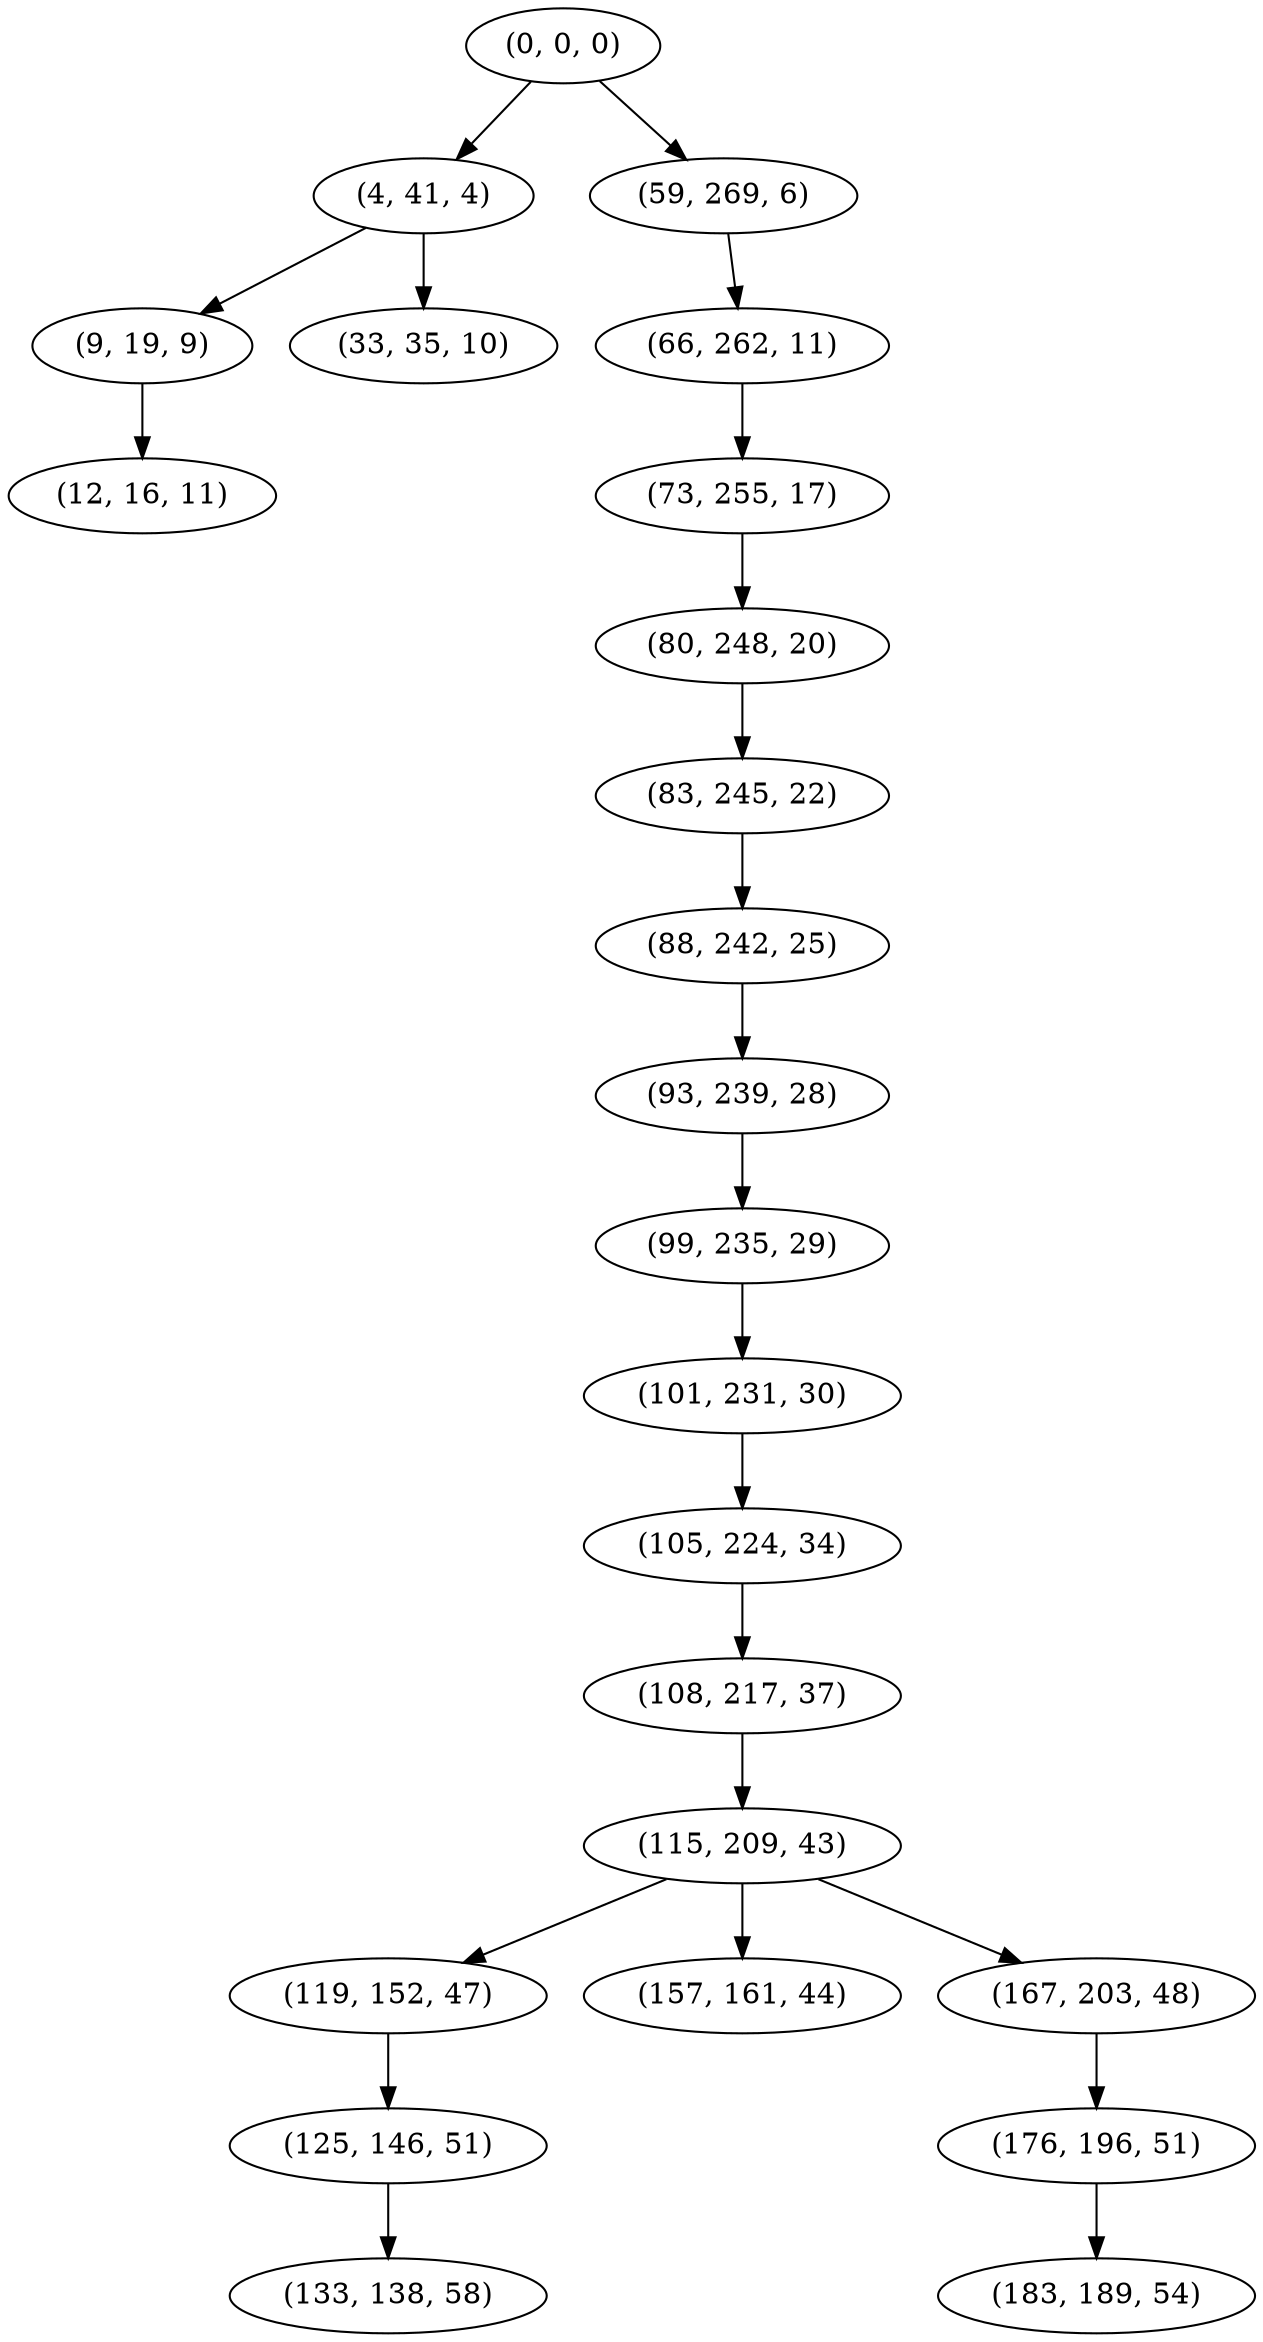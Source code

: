 digraph tree {
    "(0, 0, 0)";
    "(4, 41, 4)";
    "(9, 19, 9)";
    "(12, 16, 11)";
    "(33, 35, 10)";
    "(59, 269, 6)";
    "(66, 262, 11)";
    "(73, 255, 17)";
    "(80, 248, 20)";
    "(83, 245, 22)";
    "(88, 242, 25)";
    "(93, 239, 28)";
    "(99, 235, 29)";
    "(101, 231, 30)";
    "(105, 224, 34)";
    "(108, 217, 37)";
    "(115, 209, 43)";
    "(119, 152, 47)";
    "(125, 146, 51)";
    "(133, 138, 58)";
    "(157, 161, 44)";
    "(167, 203, 48)";
    "(176, 196, 51)";
    "(183, 189, 54)";
    "(0, 0, 0)" -> "(4, 41, 4)";
    "(0, 0, 0)" -> "(59, 269, 6)";
    "(4, 41, 4)" -> "(9, 19, 9)";
    "(4, 41, 4)" -> "(33, 35, 10)";
    "(9, 19, 9)" -> "(12, 16, 11)";
    "(59, 269, 6)" -> "(66, 262, 11)";
    "(66, 262, 11)" -> "(73, 255, 17)";
    "(73, 255, 17)" -> "(80, 248, 20)";
    "(80, 248, 20)" -> "(83, 245, 22)";
    "(83, 245, 22)" -> "(88, 242, 25)";
    "(88, 242, 25)" -> "(93, 239, 28)";
    "(93, 239, 28)" -> "(99, 235, 29)";
    "(99, 235, 29)" -> "(101, 231, 30)";
    "(101, 231, 30)" -> "(105, 224, 34)";
    "(105, 224, 34)" -> "(108, 217, 37)";
    "(108, 217, 37)" -> "(115, 209, 43)";
    "(115, 209, 43)" -> "(119, 152, 47)";
    "(115, 209, 43)" -> "(157, 161, 44)";
    "(115, 209, 43)" -> "(167, 203, 48)";
    "(119, 152, 47)" -> "(125, 146, 51)";
    "(125, 146, 51)" -> "(133, 138, 58)";
    "(167, 203, 48)" -> "(176, 196, 51)";
    "(176, 196, 51)" -> "(183, 189, 54)";
}

